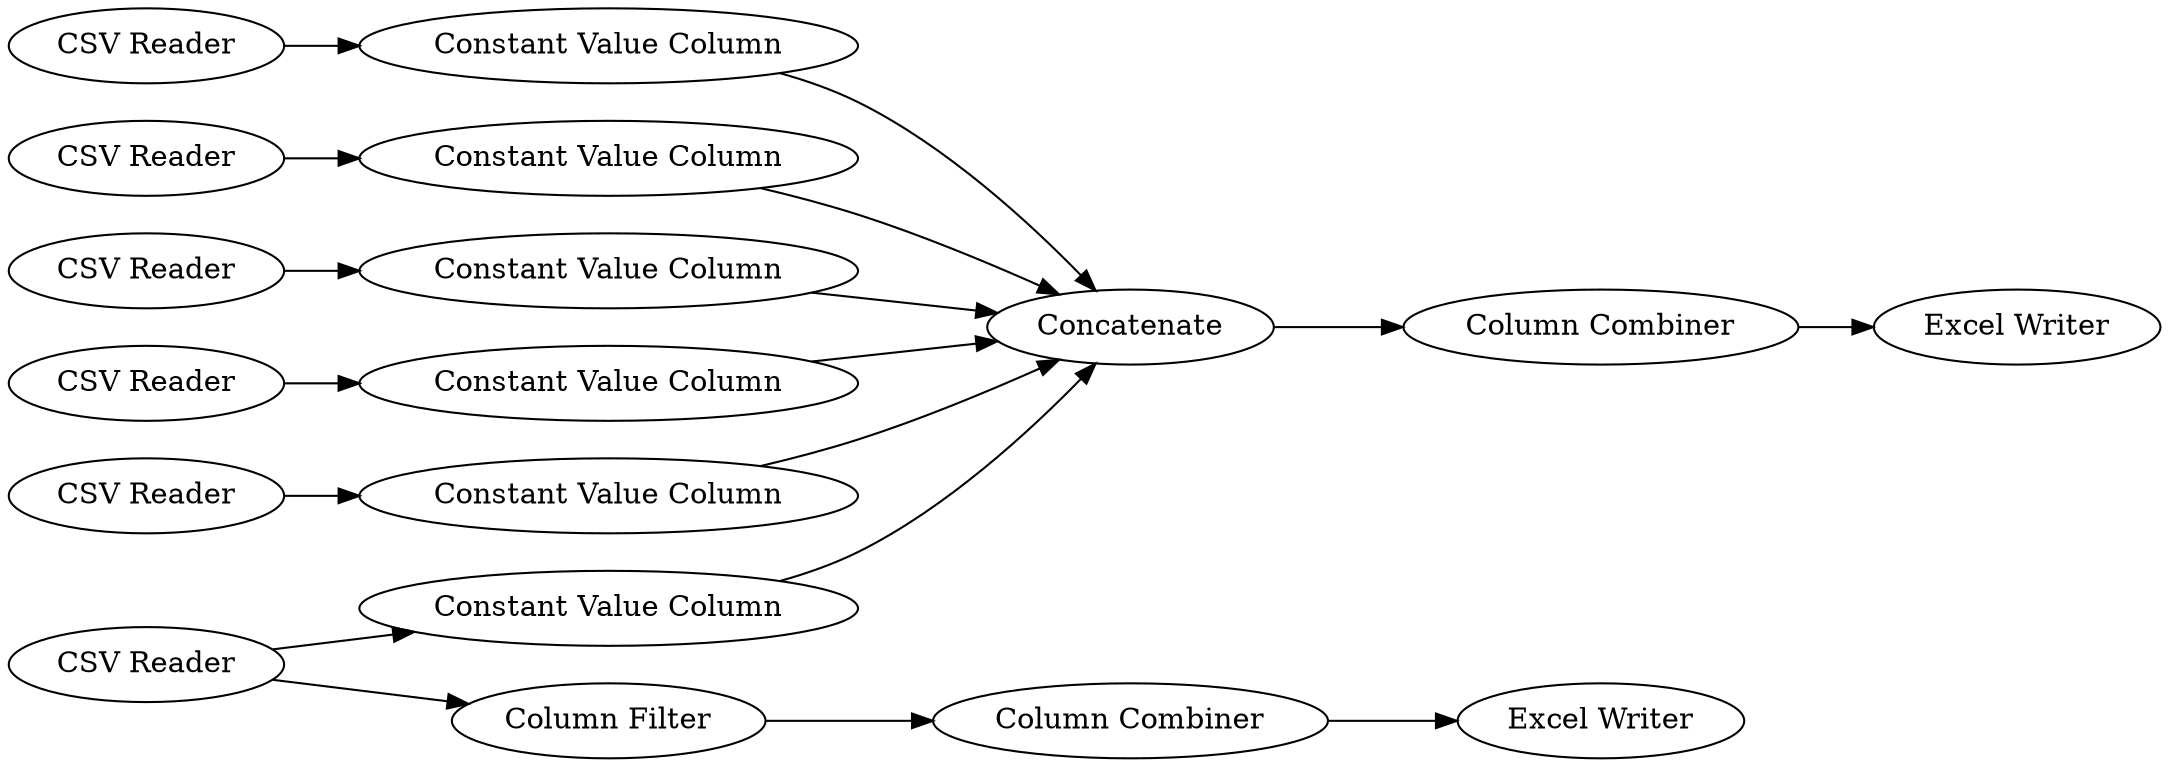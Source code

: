 digraph {
	3 [label="Constant Value Column"]
	6 [label="Column Filter"]
	7 [label="Constant Value Column"]
	8 [label="Constant Value Column"]
	10 [label="Constant Value Column"]
	14 [label="Constant Value Column"]
	15 [label="Constant Value Column"]
	19 [label="CSV Reader"]
	20 [label=Concatenate]
	21 [label="CSV Reader"]
	22 [label="CSV Reader"]
	23 [label="CSV Reader"]
	24 [label="CSV Reader"]
	25 [label="CSV Reader"]
	26 [label="Column Combiner"]
	27 [label="Excel Writer"]
	28 [label="Column Combiner"]
	29 [label="Excel Writer"]
	3 -> 20
	6 -> 28
	7 -> 20
	8 -> 20
	10 -> 20
	14 -> 20
	15 -> 20
	19 -> 3
	20 -> 26
	21 -> 7
	22 -> 8
	23 -> 10
	24 -> 14
	25 -> 15
	25 -> 6
	26 -> 27
	28 -> 29
	rankdir=LR
}
